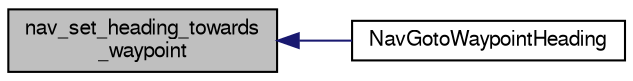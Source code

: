 digraph "nav_set_heading_towards_waypoint"
{
  edge [fontname="FreeSans",fontsize="10",labelfontname="FreeSans",labelfontsize="10"];
  node [fontname="FreeSans",fontsize="10",shape=record];
  rankdir="LR";
  Node1 [label="nav_set_heading_towards\l_waypoint",height=0.2,width=0.4,color="black", fillcolor="grey75", style="filled", fontcolor="black"];
  Node1 -> Node2 [dir="back",color="midnightblue",fontsize="10",style="solid",fontname="FreeSans"];
  Node2 [label="NavGotoWaypointHeading",height=0.2,width=0.4,color="black", fillcolor="white", style="filled",URL="$rotorcraft_2navigation_8h.html#aec116766c6bc29b9dcd29fbdb5fb6fd5"];
}
